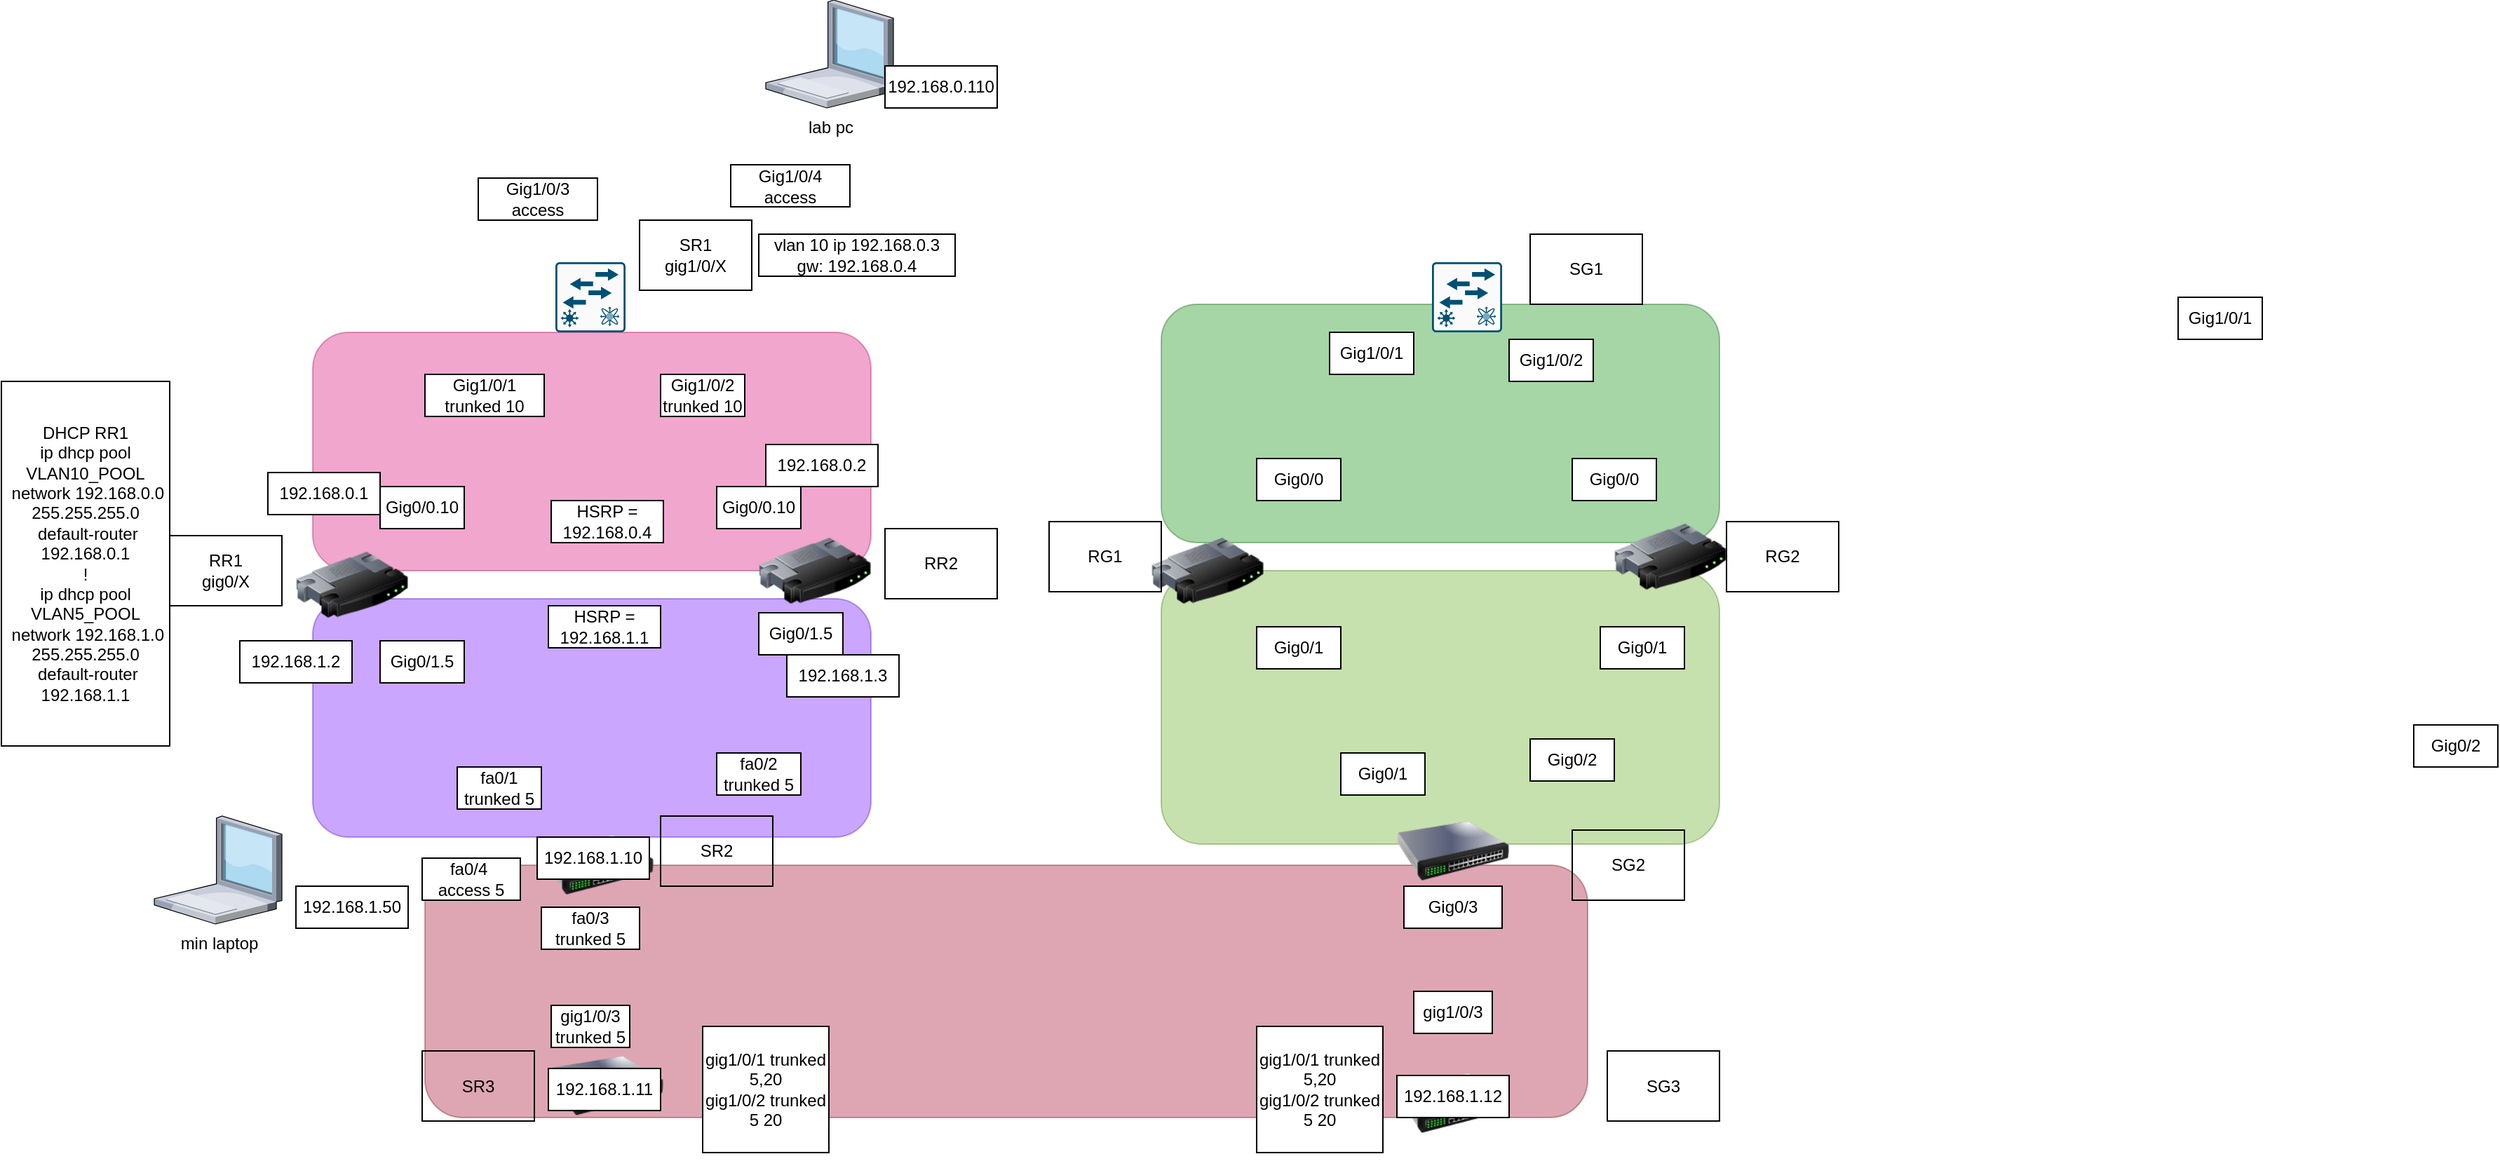 <mxfile version="26.2.5">
  <diagram name="Page-1" id="K4kn3VEHJBshqKb5gfc0">
    <mxGraphModel dx="1529" dy="2098" grid="1" gridSize="10" guides="1" tooltips="1" connect="1" arrows="1" fold="1" page="1" pageScale="1" pageWidth="827" pageHeight="1169" math="0" shadow="0">
      <root>
        <mxCell id="0" />
        <mxCell id="1" parent="0" />
        <mxCell id="QXYiQhnaTf1eU_bBLhSX-39" value="" style="rounded=1;whiteSpace=wrap;html=1;opacity=35;fillColor=#60a917;fontColor=#ffffff;strokeColor=#2D7600;rotation=0;" parent="1" vertex="1">
          <mxGeometry x="827" y="260" width="398" height="195" as="geometry" />
        </mxCell>
        <mxCell id="QXYiQhnaTf1eU_bBLhSX-40" value="" style="rounded=1;whiteSpace=wrap;html=1;opacity=35;fillColor=#008a00;fontColor=#ffffff;strokeColor=#005700;rotation=0;" parent="1" vertex="1">
          <mxGeometry x="827" y="70" width="398" height="170" as="geometry" />
        </mxCell>
        <mxCell id="QXYiQhnaTf1eU_bBLhSX-36" value="" style="rounded=1;whiteSpace=wrap;html=1;opacity=35;fillColor=#d80073;fontColor=#ffffff;strokeColor=#A50040;rotation=0;" parent="1" vertex="1">
          <mxGeometry x="222" y="90" width="398" height="170" as="geometry" />
        </mxCell>
        <mxCell id="QXYiQhnaTf1eU_bBLhSX-35" value="" style="rounded=1;whiteSpace=wrap;html=1;opacity=35;fillColor=#6a00ff;fontColor=#ffffff;strokeColor=#3700CC;rotation=0;" parent="1" vertex="1">
          <mxGeometry x="222" y="280" width="398" height="170" as="geometry" />
        </mxCell>
        <mxCell id="QXYiQhnaTf1eU_bBLhSX-37" value="" style="rounded=1;whiteSpace=wrap;html=1;opacity=35;fillColor=#a20025;fontColor=#ffffff;strokeColor=#6F0000;rotation=0;" parent="1" vertex="1">
          <mxGeometry x="302" y="470" width="829" height="180" as="geometry" />
        </mxCell>
        <mxCell id="QXYiQhnaTf1eU_bBLhSX-1" value="" style="image;html=1;image=img/lib/clip_art/networking/Switch_128x128.png" parent="1" vertex="1">
          <mxGeometry x="385" y="430" width="80" height="80" as="geometry" />
        </mxCell>
        <mxCell id="QXYiQhnaTf1eU_bBLhSX-2" value="" style="image;html=1;image=img/lib/clip_art/networking/Router_128x128.png" parent="1" vertex="1">
          <mxGeometry x="210" y="230" width="80" height="80" as="geometry" />
        </mxCell>
        <mxCell id="QXYiQhnaTf1eU_bBLhSX-3" value="" style="image;html=1;image=img/lib/clip_art/networking/Router_128x128.png" parent="1" vertex="1">
          <mxGeometry x="540" y="220" width="80" height="80" as="geometry" />
        </mxCell>
        <mxCell id="QXYiQhnaTf1eU_bBLhSX-4" value="" style="sketch=0;points=[[0.015,0.015,0],[0.985,0.015,0],[0.985,0.985,0],[0.015,0.985,0],[0.25,0,0],[0.5,0,0],[0.75,0,0],[1,0.25,0],[1,0.5,0],[1,0.75,0],[0.75,1,0],[0.5,1,0],[0.25,1,0],[0,0.75,0],[0,0.5,0],[0,0.25,0]];verticalLabelPosition=bottom;html=1;verticalAlign=top;aspect=fixed;align=center;pointerEvents=1;shape=mxgraph.cisco19.rect;prIcon=layer3_nexus_5k_switch;fillColor=#FAFAFA;strokeColor=#005073;" parent="1" vertex="1">
          <mxGeometry x="395" y="40" width="50" height="50" as="geometry" />
        </mxCell>
        <mxCell id="QXYiQhnaTf1eU_bBLhSX-5" value="Gig1/0/3&lt;div&gt;access&lt;/div&gt;" style="rounded=0;whiteSpace=wrap;html=1;" parent="1" vertex="1">
          <mxGeometry x="340" y="-20" width="85" height="30" as="geometry" />
        </mxCell>
        <mxCell id="QXYiQhnaTf1eU_bBLhSX-6" value="Gig0/0.10" style="rounded=0;whiteSpace=wrap;html=1;" parent="1" vertex="1">
          <mxGeometry x="270" y="200" width="60" height="30" as="geometry" />
        </mxCell>
        <mxCell id="QXYiQhnaTf1eU_bBLhSX-7" value="Gig1/0/2&lt;div&gt;trunked 10&lt;/div&gt;" style="rounded=0;whiteSpace=wrap;html=1;" parent="1" vertex="1">
          <mxGeometry x="470" y="120" width="60" height="30" as="geometry" />
        </mxCell>
        <mxCell id="QXYiQhnaTf1eU_bBLhSX-8" value="Gig0/0.10" style="rounded=0;whiteSpace=wrap;html=1;" parent="1" vertex="1">
          <mxGeometry x="510" y="200" width="60" height="30" as="geometry" />
        </mxCell>
        <mxCell id="QXYiQhnaTf1eU_bBLhSX-9" value="Gig0/1.5" style="rounded=0;whiteSpace=wrap;html=1;" parent="1" vertex="1">
          <mxGeometry x="540" y="290" width="60" height="30" as="geometry" />
        </mxCell>
        <mxCell id="QXYiQhnaTf1eU_bBLhSX-10" value="Gig0/2" style="rounded=0;whiteSpace=wrap;html=1;" parent="1" vertex="1">
          <mxGeometry x="1090" y="380" width="60" height="30" as="geometry" />
        </mxCell>
        <mxCell id="QXYiQhnaTf1eU_bBLhSX-11" value="Gig0/1.5" style="rounded=0;whiteSpace=wrap;html=1;" parent="1" vertex="1">
          <mxGeometry x="270" y="310" width="60" height="30" as="geometry" />
        </mxCell>
        <mxCell id="QXYiQhnaTf1eU_bBLhSX-13" value="fa0/1&lt;div&gt;trunked 5&lt;/div&gt;" style="rounded=0;whiteSpace=wrap;html=1;" parent="1" vertex="1">
          <mxGeometry x="325" y="400" width="60" height="30" as="geometry" />
        </mxCell>
        <mxCell id="QXYiQhnaTf1eU_bBLhSX-14" value="" style="image;html=1;image=img/lib/clip_art/networking/Switch_128x128.png" parent="1" vertex="1">
          <mxGeometry x="392" y="587.5" width="80" height="80" as="geometry" />
        </mxCell>
        <mxCell id="QXYiQhnaTf1eU_bBLhSX-15" value="fa0/3 trunked 5" style="rounded=0;whiteSpace=wrap;html=1;" parent="1" vertex="1">
          <mxGeometry x="385" y="500" width="70" height="30" as="geometry" />
        </mxCell>
        <mxCell id="QXYiQhnaTf1eU_bBLhSX-16" value="gig1/0/3&lt;div&gt;trunked 5&lt;/div&gt;" style="rounded=0;whiteSpace=wrap;html=1;" parent="1" vertex="1">
          <mxGeometry x="392" y="570" width="56" height="30" as="geometry" />
        </mxCell>
        <mxCell id="QXYiQhnaTf1eU_bBLhSX-17" value="gig1/0/1 trunked 5,20&lt;div&gt;gig1/0/2 trunked 5 20&lt;/div&gt;" style="rounded=0;whiteSpace=wrap;html=1;" parent="1" vertex="1">
          <mxGeometry x="500" y="585" width="90" height="90" as="geometry" />
        </mxCell>
        <mxCell id="QXYiQhnaTf1eU_bBLhSX-18" value="" style="image;html=1;image=img/lib/clip_art/networking/Switch_128x128.png" parent="1" vertex="1">
          <mxGeometry x="995" y="420" width="80" height="80" as="geometry" />
        </mxCell>
        <mxCell id="QXYiQhnaTf1eU_bBLhSX-19" value="" style="image;html=1;image=img/lib/clip_art/networking/Router_128x128.png" parent="1" vertex="1">
          <mxGeometry x="820" y="220" width="80" height="80" as="geometry" />
        </mxCell>
        <mxCell id="QXYiQhnaTf1eU_bBLhSX-20" value="" style="image;html=1;image=img/lib/clip_art/networking/Router_128x128.png" parent="1" vertex="1">
          <mxGeometry x="1150" y="210" width="80" height="80" as="geometry" />
        </mxCell>
        <mxCell id="QXYiQhnaTf1eU_bBLhSX-29" value="" style="image;html=1;image=img/lib/clip_art/networking/Switch_128x128.png" parent="1" vertex="1">
          <mxGeometry x="995" y="600" width="80" height="80" as="geometry" />
        </mxCell>
        <mxCell id="QXYiQhnaTf1eU_bBLhSX-33" value="" style="sketch=0;points=[[0.015,0.015,0],[0.985,0.015,0],[0.985,0.985,0],[0.015,0.985,0],[0.25,0,0],[0.5,0,0],[0.75,0,0],[1,0.25,0],[1,0.5,0],[1,0.75,0],[0.75,1,0],[0.5,1,0],[0.25,1,0],[0,0.75,0],[0,0.5,0],[0,0.25,0]];verticalLabelPosition=bottom;html=1;verticalAlign=top;aspect=fixed;align=center;pointerEvents=1;shape=mxgraph.cisco19.rect;prIcon=layer3_nexus_5k_switch;fillColor=#FAFAFA;strokeColor=#005073;" parent="1" vertex="1">
          <mxGeometry x="1020" y="40" width="50" height="50" as="geometry" />
        </mxCell>
        <mxCell id="QXYiQhnaTf1eU_bBLhSX-42" value="192.168.0.1" style="rounded=0;whiteSpace=wrap;html=1;" parent="1" vertex="1">
          <mxGeometry x="190" y="190" width="80" height="30" as="geometry" />
        </mxCell>
        <mxCell id="QXYiQhnaTf1eU_bBLhSX-44" value="192.168.0.2" style="rounded=0;whiteSpace=wrap;html=1;" parent="1" vertex="1">
          <mxGeometry x="545" y="170" width="80" height="30" as="geometry" />
        </mxCell>
        <mxCell id="QXYiQhnaTf1eU_bBLhSX-46" value="192.168.1.2" style="rounded=0;whiteSpace=wrap;html=1;" parent="1" vertex="1">
          <mxGeometry x="170" y="310" width="80" height="30" as="geometry" />
        </mxCell>
        <mxCell id="QXYiQhnaTf1eU_bBLhSX-48" value="192.168.1.3" style="rounded=0;whiteSpace=wrap;html=1;" parent="1" vertex="1">
          <mxGeometry x="560" y="320" width="80" height="30" as="geometry" />
        </mxCell>
        <mxCell id="QXYiQhnaTf1eU_bBLhSX-50" value="HSRP = 192.168.1.1" style="rounded=0;whiteSpace=wrap;html=1;" parent="1" vertex="1">
          <mxGeometry x="390" y="285" width="80" height="30" as="geometry" />
        </mxCell>
        <mxCell id="STOnMEpAf9jUWIuYAc8E-1" value="RR1&lt;div&gt;gig0/X&lt;/div&gt;" style="rounded=0;whiteSpace=wrap;html=1;fillColor=none;" parent="1" vertex="1">
          <mxGeometry x="120" y="235" width="80" height="50" as="geometry" />
        </mxCell>
        <mxCell id="STOnMEpAf9jUWIuYAc8E-3" value="RR2" style="rounded=0;whiteSpace=wrap;html=1;fillColor=none;" parent="1" vertex="1">
          <mxGeometry x="630" y="230" width="80" height="50" as="geometry" />
        </mxCell>
        <mxCell id="STOnMEpAf9jUWIuYAc8E-4" value="SR1&lt;div&gt;gig1/0/X&lt;/div&gt;" style="rounded=0;whiteSpace=wrap;html=1;fillColor=none;" parent="1" vertex="1">
          <mxGeometry x="455" y="10" width="80" height="50" as="geometry" />
        </mxCell>
        <mxCell id="STOnMEpAf9jUWIuYAc8E-5" value="SR2" style="rounded=0;whiteSpace=wrap;html=1;fillColor=none;" parent="1" vertex="1">
          <mxGeometry x="470" y="435" width="80" height="50" as="geometry" />
        </mxCell>
        <mxCell id="STOnMEpAf9jUWIuYAc8E-6" value="SR3" style="rounded=0;whiteSpace=wrap;html=1;fillColor=none;" parent="1" vertex="1">
          <mxGeometry x="300" y="602.5" width="80" height="50" as="geometry" />
        </mxCell>
        <mxCell id="STOnMEpAf9jUWIuYAc8E-7" value="SG3" style="rounded=0;whiteSpace=wrap;html=1;fillColor=none;" parent="1" vertex="1">
          <mxGeometry x="1145" y="602.5" width="80" height="50" as="geometry" />
        </mxCell>
        <mxCell id="STOnMEpAf9jUWIuYAc8E-8" value="SG2" style="rounded=0;whiteSpace=wrap;html=1;fillColor=none;" parent="1" vertex="1">
          <mxGeometry x="1120" y="445" width="80" height="50" as="geometry" />
        </mxCell>
        <mxCell id="STOnMEpAf9jUWIuYAc8E-10" value="SG1" style="rounded=0;whiteSpace=wrap;html=1;fillColor=none;" parent="1" vertex="1">
          <mxGeometry x="1090" y="20" width="80" height="50" as="geometry" />
        </mxCell>
        <mxCell id="STOnMEpAf9jUWIuYAc8E-11" value="RG1" style="rounded=0;whiteSpace=wrap;html=1;fillColor=none;" parent="1" vertex="1">
          <mxGeometry x="747" y="225" width="80" height="50" as="geometry" />
        </mxCell>
        <mxCell id="STOnMEpAf9jUWIuYAc8E-12" value="RG2" style="rounded=0;whiteSpace=wrap;html=1;fillColor=none;" parent="1" vertex="1">
          <mxGeometry x="1230" y="225" width="80" height="50" as="geometry" />
        </mxCell>
        <mxCell id="STOnMEpAf9jUWIuYAc8E-13" value="gig1/0/3" style="rounded=0;whiteSpace=wrap;html=1;" parent="1" vertex="1">
          <mxGeometry x="1007" y="560" width="56" height="30" as="geometry" />
        </mxCell>
        <mxCell id="STOnMEpAf9jUWIuYAc8E-14" value="Gig0/2" style="rounded=0;whiteSpace=wrap;html=1;" parent="1" vertex="1">
          <mxGeometry x="1720" y="370" width="60" height="30" as="geometry" />
        </mxCell>
        <mxCell id="STOnMEpAf9jUWIuYAc8E-15" value="Gig0/1" style="rounded=0;whiteSpace=wrap;html=1;" parent="1" vertex="1">
          <mxGeometry x="955" y="390" width="60" height="30" as="geometry" />
        </mxCell>
        <mxCell id="STOnMEpAf9jUWIuYAc8E-17" value="Gig0/1" style="rounded=0;whiteSpace=wrap;html=1;" parent="1" vertex="1">
          <mxGeometry x="1140" y="300" width="60" height="30" as="geometry" />
        </mxCell>
        <mxCell id="STOnMEpAf9jUWIuYAc8E-18" value="Gig0/1" style="rounded=0;whiteSpace=wrap;html=1;" parent="1" vertex="1">
          <mxGeometry x="895" y="300" width="60" height="30" as="geometry" />
        </mxCell>
        <mxCell id="STOnMEpAf9jUWIuYAc8E-19" value="Gig1/0/1" style="rounded=0;whiteSpace=wrap;html=1;" parent="1" vertex="1">
          <mxGeometry x="947" y="90" width="60" height="30" as="geometry" />
        </mxCell>
        <mxCell id="STOnMEpAf9jUWIuYAc8E-20" value="Gig1/0/1" style="rounded=0;whiteSpace=wrap;html=1;" parent="1" vertex="1">
          <mxGeometry x="1552" y="65" width="60" height="30" as="geometry" />
        </mxCell>
        <mxCell id="STOnMEpAf9jUWIuYAc8E-21" value="Gig1/0/2" style="rounded=0;whiteSpace=wrap;html=1;" parent="1" vertex="1">
          <mxGeometry x="1075" y="95" width="60" height="30" as="geometry" />
        </mxCell>
        <mxCell id="STOnMEpAf9jUWIuYAc8E-22" value="Gig0/0" style="rounded=0;whiteSpace=wrap;html=1;" parent="1" vertex="1">
          <mxGeometry x="895" y="180" width="60" height="30" as="geometry" />
        </mxCell>
        <mxCell id="STOnMEpAf9jUWIuYAc8E-23" value="Gig0/0" style="rounded=0;whiteSpace=wrap;html=1;" parent="1" vertex="1">
          <mxGeometry x="1120" y="180" width="60" height="30" as="geometry" />
        </mxCell>
        <mxCell id="STOnMEpAf9jUWIuYAc8E-24" value="fa0/2&lt;div&gt;trunked 5&lt;/div&gt;" style="rounded=0;whiteSpace=wrap;html=1;" parent="1" vertex="1">
          <mxGeometry x="510" y="390" width="60" height="30" as="geometry" />
        </mxCell>
        <mxCell id="STOnMEpAf9jUWIuYAc8E-25" value="Gig0/3" style="rounded=0;whiteSpace=wrap;html=1;" parent="1" vertex="1">
          <mxGeometry x="1000" y="485" width="70" height="30" as="geometry" />
        </mxCell>
        <mxCell id="DL3ehcjsagZbw3vedrS1-1" value="vlan 10 ip 192.168.0.3&lt;div&gt;gw: 192.168.0.4&lt;/div&gt;" style="rounded=0;whiteSpace=wrap;html=1;" parent="1" vertex="1">
          <mxGeometry x="540" y="20" width="140" height="30" as="geometry" />
        </mxCell>
        <mxCell id="DL3ehcjsagZbw3vedrS1-2" value="min laptop" style="verticalLabelPosition=bottom;sketch=0;aspect=fixed;html=1;verticalAlign=top;strokeColor=none;align=center;outlineConnect=0;shape=mxgraph.citrix.laptop_1;" parent="1" vertex="1">
          <mxGeometry x="109" y="435" width="91" height="77" as="geometry" />
        </mxCell>
        <mxCell id="DL3ehcjsagZbw3vedrS1-3" value="Gig1/0/1&lt;div&gt;trunked 10&lt;/div&gt;" style="rounded=0;whiteSpace=wrap;html=1;" parent="1" vertex="1">
          <mxGeometry x="302" y="120" width="85" height="30" as="geometry" />
        </mxCell>
        <mxCell id="PEFlAfjStANfE1CRH5ns-1" value="192.168.1.11" style="rounded=0;whiteSpace=wrap;html=1;" parent="1" vertex="1">
          <mxGeometry x="390" y="615" width="80" height="30" as="geometry" />
        </mxCell>
        <mxCell id="PEFlAfjStANfE1CRH5ns-2" value="192.168.1.10" style="rounded=0;whiteSpace=wrap;html=1;" parent="1" vertex="1">
          <mxGeometry x="382" y="450" width="80" height="30" as="geometry" />
        </mxCell>
        <mxCell id="PEFlAfjStANfE1CRH5ns-3" value="192.168.1.50" style="rounded=0;whiteSpace=wrap;html=1;" parent="1" vertex="1">
          <mxGeometry x="210" y="485" width="80" height="30" as="geometry" />
        </mxCell>
        <mxCell id="y-jnlxi5mLuKt4549uSV-1" value="lab pc" style="verticalLabelPosition=bottom;sketch=0;aspect=fixed;html=1;verticalAlign=top;strokeColor=none;align=center;outlineConnect=0;shape=mxgraph.citrix.laptop_1;" parent="1" vertex="1">
          <mxGeometry x="545" y="-147" width="91" height="77" as="geometry" />
        </mxCell>
        <mxCell id="y-jnlxi5mLuKt4549uSV-2" value="192.168.0.110" style="rounded=0;whiteSpace=wrap;html=1;" parent="1" vertex="1">
          <mxGeometry x="630" y="-100" width="80" height="30" as="geometry" />
        </mxCell>
        <mxCell id="y-jnlxi5mLuKt4549uSV-6" value="Gig1/0/4&lt;div&gt;access&lt;/div&gt;" style="rounded=0;whiteSpace=wrap;html=1;" parent="1" vertex="1">
          <mxGeometry x="520" y="-29.5" width="85" height="30" as="geometry" />
        </mxCell>
        <mxCell id="y-jnlxi5mLuKt4549uSV-7" value="192.168.1.12" style="rounded=0;whiteSpace=wrap;html=1;" parent="1" vertex="1">
          <mxGeometry x="995" y="620" width="80" height="30" as="geometry" />
        </mxCell>
        <mxCell id="y-jnlxi5mLuKt4549uSV-8" value="HSRP = 192.168.0.4" style="rounded=0;whiteSpace=wrap;html=1;" parent="1" vertex="1">
          <mxGeometry x="392" y="210" width="80" height="30" as="geometry" />
        </mxCell>
        <mxCell id="hpBl-z8wIQG-4cC4VtNf-1" value="fa0/4&amp;nbsp;&lt;div&gt;access 5&lt;/div&gt;" style="rounded=0;whiteSpace=wrap;html=1;" vertex="1" parent="1">
          <mxGeometry x="300" y="465" width="70" height="30" as="geometry" />
        </mxCell>
        <mxCell id="hpBl-z8wIQG-4cC4VtNf-2" value="gig1/0/1 trunked 5,20&lt;div&gt;gig1/0/2 trunked 5 20&lt;/div&gt;" style="rounded=0;whiteSpace=wrap;html=1;" vertex="1" parent="1">
          <mxGeometry x="895" y="585" width="90" height="90" as="geometry" />
        </mxCell>
        <mxCell id="hpBl-z8wIQG-4cC4VtNf-3" value="DHCP RR1&lt;div&gt;&lt;div&gt;ip dhcp pool VLAN10_POOL&lt;/div&gt;&lt;div&gt;&amp;nbsp;network 192.168.0.0 255.255.255.0&lt;/div&gt;&lt;div&gt;&amp;nbsp;default-router 192.168.0.1&lt;/div&gt;&lt;div&gt;!&lt;/div&gt;&lt;div&gt;ip dhcp pool VLAN5_POOL&lt;/div&gt;&lt;div&gt;&amp;nbsp;network 192.168.1.0 255.255.255.0&lt;/div&gt;&lt;div&gt;&amp;nbsp;default-router 192.168.1.1&lt;/div&gt;&lt;/div&gt;" style="rounded=0;whiteSpace=wrap;html=1;" vertex="1" parent="1">
          <mxGeometry y="125" width="120" height="260" as="geometry" />
        </mxCell>
      </root>
    </mxGraphModel>
  </diagram>
</mxfile>
